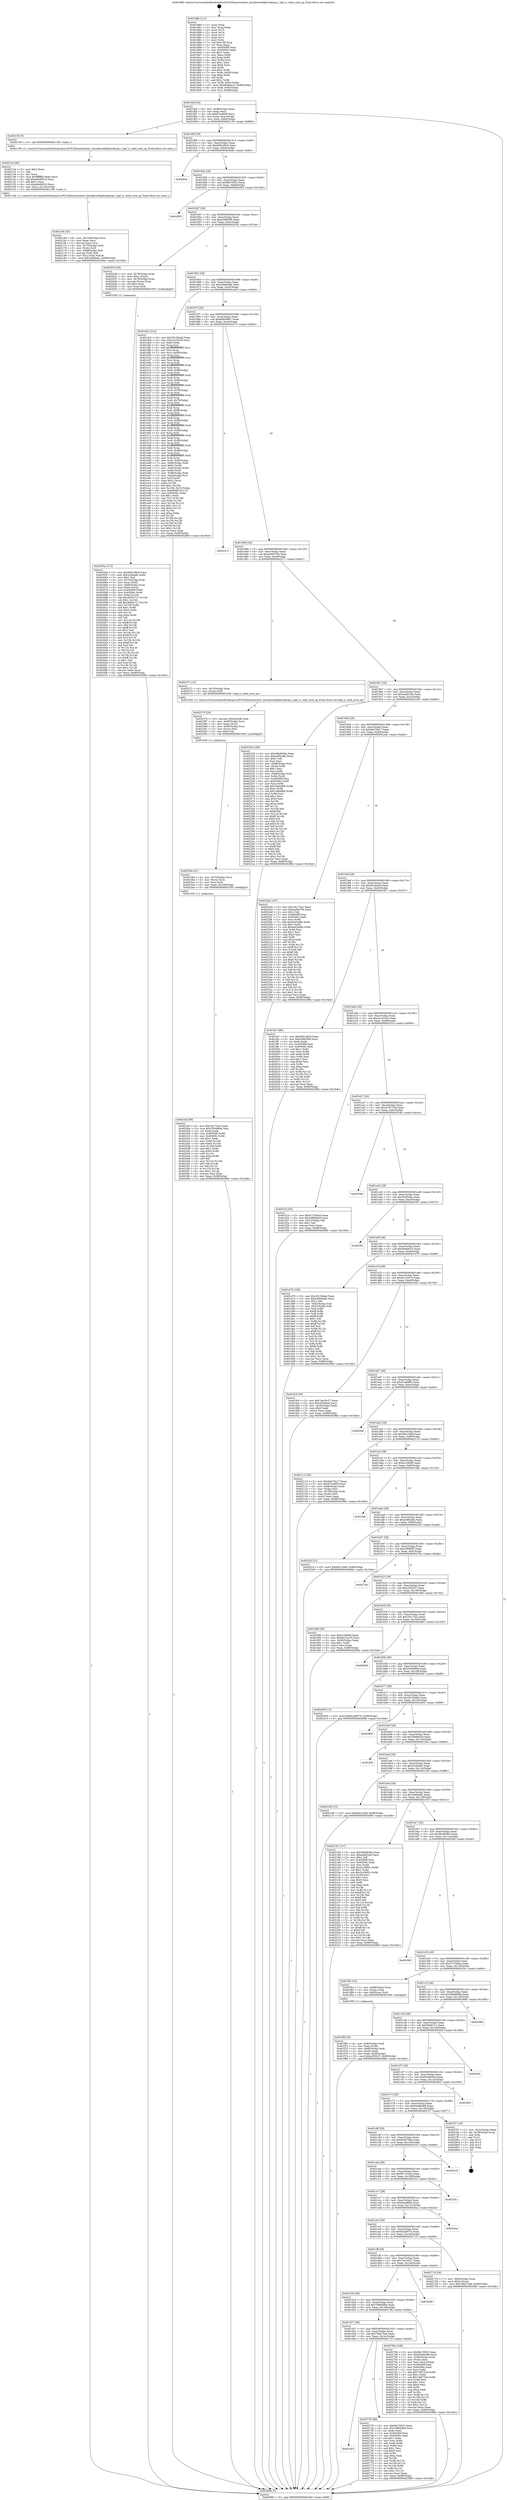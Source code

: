 digraph "0x401880" {
  label = "0x401880 (/mnt/c/Users/mathe/Desktop/tcc/POCII/binaries/extr_linuxkernelbpfsockmap.c_bpf_is_valid_sock_op_Final-ollvm.out::main(0))"
  labelloc = "t"
  node[shape=record]

  Entry [label="",width=0.3,height=0.3,shape=circle,fillcolor=black,style=filled]
  "0x4018ef" [label="{
     0x4018ef [32]\l
     | [instrs]\l
     &nbsp;&nbsp;0x4018ef \<+6\>: mov -0x98(%rbp),%eax\l
     &nbsp;&nbsp;0x4018f5 \<+2\>: mov %eax,%ecx\l
     &nbsp;&nbsp;0x4018f7 \<+6\>: sub $0x87ecfd08,%ecx\l
     &nbsp;&nbsp;0x4018fd \<+6\>: mov %eax,-0xac(%rbp)\l
     &nbsp;&nbsp;0x401903 \<+6\>: mov %ecx,-0xb0(%rbp)\l
     &nbsp;&nbsp;0x401909 \<+6\>: je 0000000000402139 \<main+0x8b9\>\l
  }"]
  "0x402139" [label="{
     0x402139 [5]\l
     | [instrs]\l
     &nbsp;&nbsp;0x402139 \<+5\>: call 0000000000401160 \<next_i\>\l
     | [calls]\l
     &nbsp;&nbsp;0x401160 \{1\} (/mnt/c/Users/mathe/Desktop/tcc/POCII/binaries/extr_linuxkernelbpfsockmap.c_bpf_is_valid_sock_op_Final-ollvm.out::next_i)\l
  }"]
  "0x40190f" [label="{
     0x40190f [28]\l
     | [instrs]\l
     &nbsp;&nbsp;0x40190f \<+5\>: jmp 0000000000401914 \<main+0x94\>\l
     &nbsp;&nbsp;0x401914 \<+6\>: mov -0xac(%rbp),%eax\l
     &nbsp;&nbsp;0x40191a \<+5\>: sub $0x8d01d8c0,%eax\l
     &nbsp;&nbsp;0x40191f \<+6\>: mov %eax,-0xb4(%rbp)\l
     &nbsp;&nbsp;0x401925 \<+6\>: je 000000000040284e \<main+0xfce\>\l
  }"]
  Exit [label="",width=0.3,height=0.3,shape=circle,fillcolor=black,style=filled,peripheries=2]
  "0x40284e" [label="{
     0x40284e\l
  }", style=dashed]
  "0x40192b" [label="{
     0x40192b [28]\l
     | [instrs]\l
     &nbsp;&nbsp;0x40192b \<+5\>: jmp 0000000000401930 \<main+0xb0\>\l
     &nbsp;&nbsp;0x401930 \<+6\>: mov -0xac(%rbp),%eax\l
     &nbsp;&nbsp;0x401936 \<+5\>: sub $0x9fe70923,%eax\l
     &nbsp;&nbsp;0x40193b \<+6\>: mov %eax,-0xb8(%rbp)\l
     &nbsp;&nbsp;0x401941 \<+6\>: je 0000000000402953 \<main+0x10d3\>\l
  }"]
  "0x401d53" [label="{
     0x401d53\l
  }", style=dashed]
  "0x402953" [label="{
     0x402953\l
  }", style=dashed]
  "0x401947" [label="{
     0x401947 [28]\l
     | [instrs]\l
     &nbsp;&nbsp;0x401947 \<+5\>: jmp 000000000040194c \<main+0xcc\>\l
     &nbsp;&nbsp;0x40194c \<+6\>: mov -0xac(%rbp),%eax\l
     &nbsp;&nbsp;0x401952 \<+5\>: sub $0xa3f90289,%eax\l
     &nbsp;&nbsp;0x401957 \<+6\>: mov %eax,-0xbc(%rbp)\l
     &nbsp;&nbsp;0x40195d \<+6\>: je 000000000040203d \<main+0x7bd\>\l
  }"]
  "0x402735" [label="{
     0x402735 [86]\l
     | [instrs]\l
     &nbsp;&nbsp;0x402735 \<+5\>: mov $0x9fe70923,%eax\l
     &nbsp;&nbsp;0x40273a \<+5\>: mov $0x7d884d6d,%ecx\l
     &nbsp;&nbsp;0x40273f \<+2\>: xor %edx,%edx\l
     &nbsp;&nbsp;0x402741 \<+7\>: mov 0x405068,%esi\l
     &nbsp;&nbsp;0x402748 \<+7\>: mov 0x40506c,%edi\l
     &nbsp;&nbsp;0x40274f \<+3\>: sub $0x1,%edx\l
     &nbsp;&nbsp;0x402752 \<+3\>: mov %esi,%r8d\l
     &nbsp;&nbsp;0x402755 \<+3\>: add %edx,%r8d\l
     &nbsp;&nbsp;0x402758 \<+4\>: imul %r8d,%esi\l
     &nbsp;&nbsp;0x40275c \<+3\>: and $0x1,%esi\l
     &nbsp;&nbsp;0x40275f \<+3\>: cmp $0x0,%esi\l
     &nbsp;&nbsp;0x402762 \<+4\>: sete %r9b\l
     &nbsp;&nbsp;0x402766 \<+3\>: cmp $0xa,%edi\l
     &nbsp;&nbsp;0x402769 \<+4\>: setl %r10b\l
     &nbsp;&nbsp;0x40276d \<+3\>: mov %r9b,%r11b\l
     &nbsp;&nbsp;0x402770 \<+3\>: and %r10b,%r11b\l
     &nbsp;&nbsp;0x402773 \<+3\>: xor %r10b,%r9b\l
     &nbsp;&nbsp;0x402776 \<+3\>: or %r9b,%r11b\l
     &nbsp;&nbsp;0x402779 \<+4\>: test $0x1,%r11b\l
     &nbsp;&nbsp;0x40277d \<+3\>: cmovne %ecx,%eax\l
     &nbsp;&nbsp;0x402780 \<+6\>: mov %eax,-0x98(%rbp)\l
     &nbsp;&nbsp;0x402786 \<+5\>: jmp 000000000040296b \<main+0x10eb\>\l
  }"]
  "0x40203d" [label="{
     0x40203d [29]\l
     | [instrs]\l
     &nbsp;&nbsp;0x40203d \<+4\>: mov -0x78(%rbp),%rax\l
     &nbsp;&nbsp;0x402041 \<+6\>: movl $0x1,(%rax)\l
     &nbsp;&nbsp;0x402047 \<+4\>: mov -0x78(%rbp),%rax\l
     &nbsp;&nbsp;0x40204b \<+3\>: movslq (%rax),%rax\l
     &nbsp;&nbsp;0x40204e \<+4\>: shl $0x3,%rax\l
     &nbsp;&nbsp;0x402052 \<+3\>: mov %rax,%rdi\l
     &nbsp;&nbsp;0x402055 \<+5\>: call 0000000000401050 \<malloc@plt\>\l
     | [calls]\l
     &nbsp;&nbsp;0x401050 \{1\} (unknown)\l
  }"]
  "0x401963" [label="{
     0x401963 [28]\l
     | [instrs]\l
     &nbsp;&nbsp;0x401963 \<+5\>: jmp 0000000000401968 \<main+0xe8\>\l
     &nbsp;&nbsp;0x401968 \<+6\>: mov -0xac(%rbp),%eax\l
     &nbsp;&nbsp;0x40196e \<+5\>: sub $0xa56b6adb,%eax\l
     &nbsp;&nbsp;0x401973 \<+6\>: mov %eax,-0xc0(%rbp)\l
     &nbsp;&nbsp;0x401979 \<+6\>: je 0000000000401de3 \<main+0x563\>\l
  }"]
  "0x401d37" [label="{
     0x401d37 [28]\l
     | [instrs]\l
     &nbsp;&nbsp;0x401d37 \<+5\>: jmp 0000000000401d3c \<main+0x4bc\>\l
     &nbsp;&nbsp;0x401d3c \<+6\>: mov -0xac(%rbp),%eax\l
     &nbsp;&nbsp;0x401d42 \<+5\>: sub $0x7dbe75ad,%eax\l
     &nbsp;&nbsp;0x401d47 \<+6\>: mov %eax,-0x14c(%rbp)\l
     &nbsp;&nbsp;0x401d4d \<+6\>: je 0000000000402735 \<main+0xeb5\>\l
  }"]
  "0x401de3" [label="{
     0x401de3 [314]\l
     | [instrs]\l
     &nbsp;&nbsp;0x401de3 \<+5\>: mov $0x2913bdad,%eax\l
     &nbsp;&nbsp;0x401de8 \<+5\>: mov $0xca1e52c6,%ecx\l
     &nbsp;&nbsp;0x401ded \<+2\>: xor %edx,%edx\l
     &nbsp;&nbsp;0x401def \<+3\>: mov %rsp,%rsi\l
     &nbsp;&nbsp;0x401df2 \<+4\>: add $0xfffffffffffffff0,%rsi\l
     &nbsp;&nbsp;0x401df6 \<+3\>: mov %rsi,%rsp\l
     &nbsp;&nbsp;0x401df9 \<+7\>: mov %rsi,-0x90(%rbp)\l
     &nbsp;&nbsp;0x401e00 \<+3\>: mov %rsp,%rsi\l
     &nbsp;&nbsp;0x401e03 \<+4\>: add $0xfffffffffffffff0,%rsi\l
     &nbsp;&nbsp;0x401e07 \<+3\>: mov %rsi,%rsp\l
     &nbsp;&nbsp;0x401e0a \<+3\>: mov %rsp,%rdi\l
     &nbsp;&nbsp;0x401e0d \<+4\>: add $0xfffffffffffffff0,%rdi\l
     &nbsp;&nbsp;0x401e11 \<+3\>: mov %rdi,%rsp\l
     &nbsp;&nbsp;0x401e14 \<+7\>: mov %rdi,-0x88(%rbp)\l
     &nbsp;&nbsp;0x401e1b \<+3\>: mov %rsp,%rdi\l
     &nbsp;&nbsp;0x401e1e \<+4\>: add $0xfffffffffffffff0,%rdi\l
     &nbsp;&nbsp;0x401e22 \<+3\>: mov %rdi,%rsp\l
     &nbsp;&nbsp;0x401e25 \<+4\>: mov %rdi,-0x80(%rbp)\l
     &nbsp;&nbsp;0x401e29 \<+3\>: mov %rsp,%rdi\l
     &nbsp;&nbsp;0x401e2c \<+4\>: add $0xfffffffffffffff0,%rdi\l
     &nbsp;&nbsp;0x401e30 \<+3\>: mov %rdi,%rsp\l
     &nbsp;&nbsp;0x401e33 \<+4\>: mov %rdi,-0x78(%rbp)\l
     &nbsp;&nbsp;0x401e37 \<+3\>: mov %rsp,%rdi\l
     &nbsp;&nbsp;0x401e3a \<+4\>: add $0xfffffffffffffff0,%rdi\l
     &nbsp;&nbsp;0x401e3e \<+3\>: mov %rdi,%rsp\l
     &nbsp;&nbsp;0x401e41 \<+4\>: mov %rdi,-0x70(%rbp)\l
     &nbsp;&nbsp;0x401e45 \<+3\>: mov %rsp,%rdi\l
     &nbsp;&nbsp;0x401e48 \<+4\>: add $0xfffffffffffffff0,%rdi\l
     &nbsp;&nbsp;0x401e4c \<+3\>: mov %rdi,%rsp\l
     &nbsp;&nbsp;0x401e4f \<+4\>: mov %rdi,-0x68(%rbp)\l
     &nbsp;&nbsp;0x401e53 \<+3\>: mov %rsp,%rdi\l
     &nbsp;&nbsp;0x401e56 \<+4\>: add $0xfffffffffffffff0,%rdi\l
     &nbsp;&nbsp;0x401e5a \<+3\>: mov %rdi,%rsp\l
     &nbsp;&nbsp;0x401e5d \<+4\>: mov %rdi,-0x60(%rbp)\l
     &nbsp;&nbsp;0x401e61 \<+3\>: mov %rsp,%rdi\l
     &nbsp;&nbsp;0x401e64 \<+4\>: add $0xfffffffffffffff0,%rdi\l
     &nbsp;&nbsp;0x401e68 \<+3\>: mov %rdi,%rsp\l
     &nbsp;&nbsp;0x401e6b \<+4\>: mov %rdi,-0x58(%rbp)\l
     &nbsp;&nbsp;0x401e6f \<+3\>: mov %rsp,%rdi\l
     &nbsp;&nbsp;0x401e72 \<+4\>: add $0xfffffffffffffff0,%rdi\l
     &nbsp;&nbsp;0x401e76 \<+3\>: mov %rdi,%rsp\l
     &nbsp;&nbsp;0x401e79 \<+4\>: mov %rdi,-0x50(%rbp)\l
     &nbsp;&nbsp;0x401e7d \<+3\>: mov %rsp,%rdi\l
     &nbsp;&nbsp;0x401e80 \<+4\>: add $0xfffffffffffffff0,%rdi\l
     &nbsp;&nbsp;0x401e84 \<+3\>: mov %rdi,%rsp\l
     &nbsp;&nbsp;0x401e87 \<+4\>: mov %rdi,-0x48(%rbp)\l
     &nbsp;&nbsp;0x401e8b \<+3\>: mov %rsp,%rdi\l
     &nbsp;&nbsp;0x401e8e \<+4\>: add $0xfffffffffffffff0,%rdi\l
     &nbsp;&nbsp;0x401e92 \<+3\>: mov %rdi,%rsp\l
     &nbsp;&nbsp;0x401e95 \<+4\>: mov %rdi,-0x40(%rbp)\l
     &nbsp;&nbsp;0x401e99 \<+7\>: mov -0x90(%rbp),%rdi\l
     &nbsp;&nbsp;0x401ea0 \<+6\>: movl $0x0,(%rdi)\l
     &nbsp;&nbsp;0x401ea6 \<+7\>: mov -0x9c(%rbp),%r8d\l
     &nbsp;&nbsp;0x401ead \<+3\>: mov %r8d,(%rsi)\l
     &nbsp;&nbsp;0x401eb0 \<+7\>: mov -0x88(%rbp),%rdi\l
     &nbsp;&nbsp;0x401eb7 \<+7\>: mov -0xa8(%rbp),%r9\l
     &nbsp;&nbsp;0x401ebe \<+3\>: mov %r9,(%rdi)\l
     &nbsp;&nbsp;0x401ec1 \<+3\>: cmpl $0x2,(%rsi)\l
     &nbsp;&nbsp;0x401ec4 \<+4\>: setne %r10b\l
     &nbsp;&nbsp;0x401ec8 \<+4\>: and $0x1,%r10b\l
     &nbsp;&nbsp;0x401ecc \<+4\>: mov %r10b,-0x31(%rbp)\l
     &nbsp;&nbsp;0x401ed0 \<+8\>: mov 0x405068,%r11d\l
     &nbsp;&nbsp;0x401ed8 \<+7\>: mov 0x40506c,%ebx\l
     &nbsp;&nbsp;0x401edf \<+3\>: sub $0x1,%edx\l
     &nbsp;&nbsp;0x401ee2 \<+3\>: mov %r11d,%r14d\l
     &nbsp;&nbsp;0x401ee5 \<+3\>: add %edx,%r14d\l
     &nbsp;&nbsp;0x401ee8 \<+4\>: imul %r14d,%r11d\l
     &nbsp;&nbsp;0x401eec \<+4\>: and $0x1,%r11d\l
     &nbsp;&nbsp;0x401ef0 \<+4\>: cmp $0x0,%r11d\l
     &nbsp;&nbsp;0x401ef4 \<+4\>: sete %r10b\l
     &nbsp;&nbsp;0x401ef8 \<+3\>: cmp $0xa,%ebx\l
     &nbsp;&nbsp;0x401efb \<+4\>: setl %r15b\l
     &nbsp;&nbsp;0x401eff \<+3\>: mov %r10b,%r12b\l
     &nbsp;&nbsp;0x401f02 \<+3\>: and %r15b,%r12b\l
     &nbsp;&nbsp;0x401f05 \<+3\>: xor %r15b,%r10b\l
     &nbsp;&nbsp;0x401f08 \<+3\>: or %r10b,%r12b\l
     &nbsp;&nbsp;0x401f0b \<+4\>: test $0x1,%r12b\l
     &nbsp;&nbsp;0x401f0f \<+3\>: cmovne %ecx,%eax\l
     &nbsp;&nbsp;0x401f12 \<+6\>: mov %eax,-0x98(%rbp)\l
     &nbsp;&nbsp;0x401f18 \<+5\>: jmp 000000000040296b \<main+0x10eb\>\l
  }"]
  "0x40197f" [label="{
     0x40197f [28]\l
     | [instrs]\l
     &nbsp;&nbsp;0x40197f \<+5\>: jmp 0000000000401984 \<main+0x104\>\l
     &nbsp;&nbsp;0x401984 \<+6\>: mov -0xac(%rbp),%eax\l
     &nbsp;&nbsp;0x40198a \<+5\>: sub $0xa9b09b67,%eax\l
     &nbsp;&nbsp;0x40198f \<+6\>: mov %eax,-0xc4(%rbp)\l
     &nbsp;&nbsp;0x401995 \<+6\>: je 0000000000402473 \<main+0xbf3\>\l
  }"]
  "0x40278b" [label="{
     0x40278b [108]\l
     | [instrs]\l
     &nbsp;&nbsp;0x40278b \<+5\>: mov $0x9fe70923,%eax\l
     &nbsp;&nbsp;0x402790 \<+5\>: mov $0x6446b498,%ecx\l
     &nbsp;&nbsp;0x402795 \<+7\>: mov -0x90(%rbp),%rdx\l
     &nbsp;&nbsp;0x40279c \<+2\>: mov (%rdx),%esi\l
     &nbsp;&nbsp;0x40279e \<+3\>: mov %esi,-0x2c(%rbp)\l
     &nbsp;&nbsp;0x4027a1 \<+7\>: mov 0x405068,%esi\l
     &nbsp;&nbsp;0x4027a8 \<+7\>: mov 0x40506c,%edi\l
     &nbsp;&nbsp;0x4027af \<+3\>: mov %esi,%r8d\l
     &nbsp;&nbsp;0x4027b2 \<+7\>: add $0x74f4753a,%r8d\l
     &nbsp;&nbsp;0x4027b9 \<+4\>: sub $0x1,%r8d\l
     &nbsp;&nbsp;0x4027bd \<+7\>: sub $0x74f4753a,%r8d\l
     &nbsp;&nbsp;0x4027c4 \<+4\>: imul %r8d,%esi\l
     &nbsp;&nbsp;0x4027c8 \<+3\>: and $0x1,%esi\l
     &nbsp;&nbsp;0x4027cb \<+3\>: cmp $0x0,%esi\l
     &nbsp;&nbsp;0x4027ce \<+4\>: sete %r9b\l
     &nbsp;&nbsp;0x4027d2 \<+3\>: cmp $0xa,%edi\l
     &nbsp;&nbsp;0x4027d5 \<+4\>: setl %r10b\l
     &nbsp;&nbsp;0x4027d9 \<+3\>: mov %r9b,%r11b\l
     &nbsp;&nbsp;0x4027dc \<+3\>: and %r10b,%r11b\l
     &nbsp;&nbsp;0x4027df \<+3\>: xor %r10b,%r9b\l
     &nbsp;&nbsp;0x4027e2 \<+3\>: or %r9b,%r11b\l
     &nbsp;&nbsp;0x4027e5 \<+4\>: test $0x1,%r11b\l
     &nbsp;&nbsp;0x4027e9 \<+3\>: cmovne %ecx,%eax\l
     &nbsp;&nbsp;0x4027ec \<+6\>: mov %eax,-0x98(%rbp)\l
     &nbsp;&nbsp;0x4027f2 \<+5\>: jmp 000000000040296b \<main+0x10eb\>\l
  }"]
  "0x402473" [label="{
     0x402473\l
  }", style=dashed]
  "0x40199b" [label="{
     0x40199b [28]\l
     | [instrs]\l
     &nbsp;&nbsp;0x40199b \<+5\>: jmp 00000000004019a0 \<main+0x120\>\l
     &nbsp;&nbsp;0x4019a0 \<+6\>: mov -0xac(%rbp),%eax\l
     &nbsp;&nbsp;0x4019a6 \<+5\>: sub $0xaed9379e,%eax\l
     &nbsp;&nbsp;0x4019ab \<+6\>: mov %eax,-0xc8(%rbp)\l
     &nbsp;&nbsp;0x4019b1 \<+6\>: je 0000000000402371 \<main+0xaf1\>\l
  }"]
  "0x401d1b" [label="{
     0x401d1b [28]\l
     | [instrs]\l
     &nbsp;&nbsp;0x401d1b \<+5\>: jmp 0000000000401d20 \<main+0x4a0\>\l
     &nbsp;&nbsp;0x401d20 \<+6\>: mov -0xac(%rbp),%eax\l
     &nbsp;&nbsp;0x401d26 \<+5\>: sub $0x7d884d6d,%eax\l
     &nbsp;&nbsp;0x401d2b \<+6\>: mov %eax,-0x148(%rbp)\l
     &nbsp;&nbsp;0x401d31 \<+6\>: je 000000000040278b \<main+0xf0b\>\l
  }"]
  "0x402371" [label="{
     0x402371 [12]\l
     | [instrs]\l
     &nbsp;&nbsp;0x402371 \<+4\>: mov -0x70(%rbp),%rax\l
     &nbsp;&nbsp;0x402375 \<+3\>: mov (%rax),%rdi\l
     &nbsp;&nbsp;0x402378 \<+5\>: call 0000000000401620 \<bpf_is_valid_sock_op\>\l
     | [calls]\l
     &nbsp;&nbsp;0x401620 \{1\} (/mnt/c/Users/mathe/Desktop/tcc/POCII/binaries/extr_linuxkernelbpfsockmap.c_bpf_is_valid_sock_op_Final-ollvm.out::bpf_is_valid_sock_op)\l
  }"]
  "0x4019b7" [label="{
     0x4019b7 [28]\l
     | [instrs]\l
     &nbsp;&nbsp;0x4019b7 \<+5\>: jmp 00000000004019bc \<main+0x13c\>\l
     &nbsp;&nbsp;0x4019bc \<+6\>: mov -0xac(%rbp),%eax\l
     &nbsp;&nbsp;0x4019c2 \<+5\>: sub $0xaedf22dd,%eax\l
     &nbsp;&nbsp;0x4019c7 \<+6\>: mov %eax,-0xcc(%rbp)\l
     &nbsp;&nbsp;0x4019cd \<+6\>: je 0000000000402226 \<main+0x9a6\>\l
  }"]
  "0x402640" [label="{
     0x402640\l
  }", style=dashed]
  "0x402226" [label="{
     0x402226 [169]\l
     | [instrs]\l
     &nbsp;&nbsp;0x402226 \<+5\>: mov $0x58b9838a,%eax\l
     &nbsp;&nbsp;0x40222b \<+5\>: mov $0xec99ca8e,%ecx\l
     &nbsp;&nbsp;0x402230 \<+2\>: mov $0x1,%dl\l
     &nbsp;&nbsp;0x402232 \<+2\>: xor %esi,%esi\l
     &nbsp;&nbsp;0x402234 \<+4\>: mov -0x68(%rbp),%rdi\l
     &nbsp;&nbsp;0x402238 \<+3\>: mov (%rdi),%r8d\l
     &nbsp;&nbsp;0x40223b \<+3\>: sub $0x1,%esi\l
     &nbsp;&nbsp;0x40223e \<+3\>: sub %esi,%r8d\l
     &nbsp;&nbsp;0x402241 \<+4\>: mov -0x68(%rbp),%rdi\l
     &nbsp;&nbsp;0x402245 \<+3\>: mov %r8d,(%rdi)\l
     &nbsp;&nbsp;0x402248 \<+7\>: mov 0x405068,%esi\l
     &nbsp;&nbsp;0x40224f \<+8\>: mov 0x40506c,%r8d\l
     &nbsp;&nbsp;0x402257 \<+3\>: mov %esi,%r9d\l
     &nbsp;&nbsp;0x40225a \<+7\>: add $0x106edf06,%r9d\l
     &nbsp;&nbsp;0x402261 \<+4\>: sub $0x1,%r9d\l
     &nbsp;&nbsp;0x402265 \<+7\>: sub $0x106edf06,%r9d\l
     &nbsp;&nbsp;0x40226c \<+4\>: imul %r9d,%esi\l
     &nbsp;&nbsp;0x402270 \<+3\>: and $0x1,%esi\l
     &nbsp;&nbsp;0x402273 \<+3\>: cmp $0x0,%esi\l
     &nbsp;&nbsp;0x402276 \<+4\>: sete %r10b\l
     &nbsp;&nbsp;0x40227a \<+4\>: cmp $0xa,%r8d\l
     &nbsp;&nbsp;0x40227e \<+4\>: setl %r11b\l
     &nbsp;&nbsp;0x402282 \<+3\>: mov %r10b,%bl\l
     &nbsp;&nbsp;0x402285 \<+3\>: xor $0xff,%bl\l
     &nbsp;&nbsp;0x402288 \<+3\>: mov %r11b,%r14b\l
     &nbsp;&nbsp;0x40228b \<+4\>: xor $0xff,%r14b\l
     &nbsp;&nbsp;0x40228f \<+3\>: xor $0x0,%dl\l
     &nbsp;&nbsp;0x402292 \<+3\>: mov %bl,%r15b\l
     &nbsp;&nbsp;0x402295 \<+4\>: and $0x0,%r15b\l
     &nbsp;&nbsp;0x402299 \<+3\>: and %dl,%r10b\l
     &nbsp;&nbsp;0x40229c \<+3\>: mov %r14b,%r12b\l
     &nbsp;&nbsp;0x40229f \<+4\>: and $0x0,%r12b\l
     &nbsp;&nbsp;0x4022a3 \<+3\>: and %dl,%r11b\l
     &nbsp;&nbsp;0x4022a6 \<+3\>: or %r10b,%r15b\l
     &nbsp;&nbsp;0x4022a9 \<+3\>: or %r11b,%r12b\l
     &nbsp;&nbsp;0x4022ac \<+3\>: xor %r12b,%r15b\l
     &nbsp;&nbsp;0x4022af \<+3\>: or %r14b,%bl\l
     &nbsp;&nbsp;0x4022b2 \<+3\>: xor $0xff,%bl\l
     &nbsp;&nbsp;0x4022b5 \<+3\>: or $0x0,%dl\l
     &nbsp;&nbsp;0x4022b8 \<+2\>: and %dl,%bl\l
     &nbsp;&nbsp;0x4022ba \<+3\>: or %bl,%r15b\l
     &nbsp;&nbsp;0x4022bd \<+4\>: test $0x1,%r15b\l
     &nbsp;&nbsp;0x4022c1 \<+3\>: cmovne %ecx,%eax\l
     &nbsp;&nbsp;0x4022c4 \<+6\>: mov %eax,-0x98(%rbp)\l
     &nbsp;&nbsp;0x4022ca \<+5\>: jmp 000000000040296b \<main+0x10eb\>\l
  }"]
  "0x4019d3" [label="{
     0x4019d3 [28]\l
     | [instrs]\l
     &nbsp;&nbsp;0x4019d3 \<+5\>: jmp 00000000004019d8 \<main+0x158\>\l
     &nbsp;&nbsp;0x4019d8 \<+6\>: mov -0xac(%rbp),%eax\l
     &nbsp;&nbsp;0x4019de \<+5\>: sub $0xbda79a17,%eax\l
     &nbsp;&nbsp;0x4019e3 \<+6\>: mov %eax,-0xd0(%rbp)\l
     &nbsp;&nbsp;0x4019e9 \<+6\>: je 00000000004022de \<main+0xa5e\>\l
  }"]
  "0x401cff" [label="{
     0x401cff [28]\l
     | [instrs]\l
     &nbsp;&nbsp;0x401cff \<+5\>: jmp 0000000000401d04 \<main+0x484\>\l
     &nbsp;&nbsp;0x401d04 \<+6\>: mov -0xac(%rbp),%eax\l
     &nbsp;&nbsp;0x401d0a \<+5\>: sub $0x7ae19c27,%eax\l
     &nbsp;&nbsp;0x401d0f \<+6\>: mov %eax,-0x144(%rbp)\l
     &nbsp;&nbsp;0x401d15 \<+6\>: je 0000000000402640 \<main+0xdc0\>\l
  }"]
  "0x4022de" [label="{
     0x4022de [147]\l
     | [instrs]\l
     &nbsp;&nbsp;0x4022de \<+5\>: mov $0x1fa173a2,%eax\l
     &nbsp;&nbsp;0x4022e3 \<+5\>: mov $0xaed9379e,%ecx\l
     &nbsp;&nbsp;0x4022e8 \<+2\>: mov $0x1,%dl\l
     &nbsp;&nbsp;0x4022ea \<+7\>: mov 0x405068,%esi\l
     &nbsp;&nbsp;0x4022f1 \<+7\>: mov 0x40506c,%edi\l
     &nbsp;&nbsp;0x4022f8 \<+3\>: mov %esi,%r8d\l
     &nbsp;&nbsp;0x4022fb \<+7\>: add $0x4d43e8fb,%r8d\l
     &nbsp;&nbsp;0x402302 \<+4\>: sub $0x1,%r8d\l
     &nbsp;&nbsp;0x402306 \<+7\>: sub $0x4d43e8fb,%r8d\l
     &nbsp;&nbsp;0x40230d \<+4\>: imul %r8d,%esi\l
     &nbsp;&nbsp;0x402311 \<+3\>: and $0x1,%esi\l
     &nbsp;&nbsp;0x402314 \<+3\>: cmp $0x0,%esi\l
     &nbsp;&nbsp;0x402317 \<+4\>: sete %r9b\l
     &nbsp;&nbsp;0x40231b \<+3\>: cmp $0xa,%edi\l
     &nbsp;&nbsp;0x40231e \<+4\>: setl %r10b\l
     &nbsp;&nbsp;0x402322 \<+3\>: mov %r9b,%r11b\l
     &nbsp;&nbsp;0x402325 \<+4\>: xor $0xff,%r11b\l
     &nbsp;&nbsp;0x402329 \<+3\>: mov %r10b,%bl\l
     &nbsp;&nbsp;0x40232c \<+3\>: xor $0xff,%bl\l
     &nbsp;&nbsp;0x40232f \<+3\>: xor $0x0,%dl\l
     &nbsp;&nbsp;0x402332 \<+3\>: mov %r11b,%r14b\l
     &nbsp;&nbsp;0x402335 \<+4\>: and $0x0,%r14b\l
     &nbsp;&nbsp;0x402339 \<+3\>: and %dl,%r9b\l
     &nbsp;&nbsp;0x40233c \<+3\>: mov %bl,%r15b\l
     &nbsp;&nbsp;0x40233f \<+4\>: and $0x0,%r15b\l
     &nbsp;&nbsp;0x402343 \<+3\>: and %dl,%r10b\l
     &nbsp;&nbsp;0x402346 \<+3\>: or %r9b,%r14b\l
     &nbsp;&nbsp;0x402349 \<+3\>: or %r10b,%r15b\l
     &nbsp;&nbsp;0x40234c \<+3\>: xor %r15b,%r14b\l
     &nbsp;&nbsp;0x40234f \<+3\>: or %bl,%r11b\l
     &nbsp;&nbsp;0x402352 \<+4\>: xor $0xff,%r11b\l
     &nbsp;&nbsp;0x402356 \<+3\>: or $0x0,%dl\l
     &nbsp;&nbsp;0x402359 \<+3\>: and %dl,%r11b\l
     &nbsp;&nbsp;0x40235c \<+3\>: or %r11b,%r14b\l
     &nbsp;&nbsp;0x40235f \<+4\>: test $0x1,%r14b\l
     &nbsp;&nbsp;0x402363 \<+3\>: cmovne %ecx,%eax\l
     &nbsp;&nbsp;0x402366 \<+6\>: mov %eax,-0x98(%rbp)\l
     &nbsp;&nbsp;0x40236c \<+5\>: jmp 000000000040296b \<main+0x10eb\>\l
  }"]
  "0x4019ef" [label="{
     0x4019ef [28]\l
     | [instrs]\l
     &nbsp;&nbsp;0x4019ef \<+5\>: jmp 00000000004019f4 \<main+0x174\>\l
     &nbsp;&nbsp;0x4019f4 \<+6\>: mov -0xac(%rbp),%eax\l
     &nbsp;&nbsp;0x4019fa \<+5\>: sub $0xc81fdced,%eax\l
     &nbsp;&nbsp;0x4019ff \<+6\>: mov %eax,-0xd4(%rbp)\l
     &nbsp;&nbsp;0x401a05 \<+6\>: je 0000000000401fe7 \<main+0x767\>\l
  }"]
  "0x402719" [label="{
     0x402719 [28]\l
     | [instrs]\l
     &nbsp;&nbsp;0x402719 \<+7\>: mov -0x90(%rbp),%rax\l
     &nbsp;&nbsp;0x402720 \<+6\>: movl $0x0,(%rax)\l
     &nbsp;&nbsp;0x402726 \<+10\>: movl $0x7dbe75ad,-0x98(%rbp)\l
     &nbsp;&nbsp;0x402730 \<+5\>: jmp 000000000040296b \<main+0x10eb\>\l
  }"]
  "0x401fe7" [label="{
     0x401fe7 [86]\l
     | [instrs]\l
     &nbsp;&nbsp;0x401fe7 \<+5\>: mov $0x8d01d8c0,%eax\l
     &nbsp;&nbsp;0x401fec \<+5\>: mov $0xa3f90289,%ecx\l
     &nbsp;&nbsp;0x401ff1 \<+2\>: xor %edx,%edx\l
     &nbsp;&nbsp;0x401ff3 \<+7\>: mov 0x405068,%esi\l
     &nbsp;&nbsp;0x401ffa \<+7\>: mov 0x40506c,%edi\l
     &nbsp;&nbsp;0x402001 \<+3\>: sub $0x1,%edx\l
     &nbsp;&nbsp;0x402004 \<+3\>: mov %esi,%r8d\l
     &nbsp;&nbsp;0x402007 \<+3\>: add %edx,%r8d\l
     &nbsp;&nbsp;0x40200a \<+4\>: imul %r8d,%esi\l
     &nbsp;&nbsp;0x40200e \<+3\>: and $0x1,%esi\l
     &nbsp;&nbsp;0x402011 \<+3\>: cmp $0x0,%esi\l
     &nbsp;&nbsp;0x402014 \<+4\>: sete %r9b\l
     &nbsp;&nbsp;0x402018 \<+3\>: cmp $0xa,%edi\l
     &nbsp;&nbsp;0x40201b \<+4\>: setl %r10b\l
     &nbsp;&nbsp;0x40201f \<+3\>: mov %r9b,%r11b\l
     &nbsp;&nbsp;0x402022 \<+3\>: and %r10b,%r11b\l
     &nbsp;&nbsp;0x402025 \<+3\>: xor %r10b,%r9b\l
     &nbsp;&nbsp;0x402028 \<+3\>: or %r9b,%r11b\l
     &nbsp;&nbsp;0x40202b \<+4\>: test $0x1,%r11b\l
     &nbsp;&nbsp;0x40202f \<+3\>: cmovne %ecx,%eax\l
     &nbsp;&nbsp;0x402032 \<+6\>: mov %eax,-0x98(%rbp)\l
     &nbsp;&nbsp;0x402038 \<+5\>: jmp 000000000040296b \<main+0x10eb\>\l
  }"]
  "0x401a0b" [label="{
     0x401a0b [28]\l
     | [instrs]\l
     &nbsp;&nbsp;0x401a0b \<+5\>: jmp 0000000000401a10 \<main+0x190\>\l
     &nbsp;&nbsp;0x401a10 \<+6\>: mov -0xac(%rbp),%eax\l
     &nbsp;&nbsp;0x401a16 \<+5\>: sub $0xca1e52c6,%eax\l
     &nbsp;&nbsp;0x401a1b \<+6\>: mov %eax,-0xd8(%rbp)\l
     &nbsp;&nbsp;0x401a21 \<+6\>: je 0000000000401f1d \<main+0x69d\>\l
  }"]
  "0x401ce3" [label="{
     0x401ce3 [28]\l
     | [instrs]\l
     &nbsp;&nbsp;0x401ce3 \<+5\>: jmp 0000000000401ce8 \<main+0x468\>\l
     &nbsp;&nbsp;0x401ce8 \<+6\>: mov -0xac(%rbp),%eax\l
     &nbsp;&nbsp;0x401cee \<+5\>: sub $0x6ccb8570,%eax\l
     &nbsp;&nbsp;0x401cf3 \<+6\>: mov %eax,-0x140(%rbp)\l
     &nbsp;&nbsp;0x401cf9 \<+6\>: je 0000000000402719 \<main+0xe99\>\l
  }"]
  "0x401f1d" [label="{
     0x401f1d [30]\l
     | [instrs]\l
     &nbsp;&nbsp;0x401f1d \<+5\>: mov $0x4727bba4,%eax\l
     &nbsp;&nbsp;0x401f22 \<+5\>: mov $0x2998bdc9,%ecx\l
     &nbsp;&nbsp;0x401f27 \<+3\>: mov -0x31(%rbp),%dl\l
     &nbsp;&nbsp;0x401f2a \<+3\>: test $0x1,%dl\l
     &nbsp;&nbsp;0x401f2d \<+3\>: cmovne %ecx,%eax\l
     &nbsp;&nbsp;0x401f30 \<+6\>: mov %eax,-0x98(%rbp)\l
     &nbsp;&nbsp;0x401f36 \<+5\>: jmp 000000000040296b \<main+0x10eb\>\l
  }"]
  "0x401a27" [label="{
     0x401a27 [28]\l
     | [instrs]\l
     &nbsp;&nbsp;0x401a27 \<+5\>: jmp 0000000000401a2c \<main+0x1ac\>\l
     &nbsp;&nbsp;0x401a2c \<+6\>: mov -0xac(%rbp),%eax\l
     &nbsp;&nbsp;0x401a32 \<+5\>: sub $0xcd7b7154,%eax\l
     &nbsp;&nbsp;0x401a37 \<+6\>: mov %eax,-0xdc(%rbp)\l
     &nbsp;&nbsp;0x401a3d \<+6\>: je 000000000040254b \<main+0xccb\>\l
  }"]
  "0x4026aa" [label="{
     0x4026aa\l
  }", style=dashed]
  "0x40254b" [label="{
     0x40254b\l
  }", style=dashed]
  "0x401a43" [label="{
     0x401a43 [28]\l
     | [instrs]\l
     &nbsp;&nbsp;0x401a43 \<+5\>: jmp 0000000000401a48 \<main+0x1c8\>\l
     &nbsp;&nbsp;0x401a48 \<+6\>: mov -0xac(%rbp),%eax\l
     &nbsp;&nbsp;0x401a4e \<+5\>: sub $0xcf2d5eda,%eax\l
     &nbsp;&nbsp;0x401a53 \<+6\>: mov %eax,-0xe0(%rbp)\l
     &nbsp;&nbsp;0x401a59 \<+6\>: je 00000000004025f3 \<main+0xd73\>\l
  }"]
  "0x401cc7" [label="{
     0x401cc7 [28]\l
     | [instrs]\l
     &nbsp;&nbsp;0x401cc7 \<+5\>: jmp 0000000000401ccc \<main+0x44c\>\l
     &nbsp;&nbsp;0x401ccc \<+6\>: mov -0xac(%rbp),%eax\l
     &nbsp;&nbsp;0x401cd2 \<+5\>: sub $0x6aad66fa,%eax\l
     &nbsp;&nbsp;0x401cd7 \<+6\>: mov %eax,-0x13c(%rbp)\l
     &nbsp;&nbsp;0x401cdd \<+6\>: je 00000000004026aa \<main+0xe2a\>\l
  }"]
  "0x4025f3" [label="{
     0x4025f3\l
  }", style=dashed]
  "0x401a5f" [label="{
     0x401a5f [28]\l
     | [instrs]\l
     &nbsp;&nbsp;0x401a5f \<+5\>: jmp 0000000000401a64 \<main+0x1e4\>\l
     &nbsp;&nbsp;0x401a64 \<+6\>: mov -0xac(%rbp),%eax\l
     &nbsp;&nbsp;0x401a6a \<+5\>: sub $0xd0debcc5,%eax\l
     &nbsp;&nbsp;0x401a6f \<+6\>: mov %eax,-0xe4(%rbp)\l
     &nbsp;&nbsp;0x401a75 \<+6\>: je 0000000000401d79 \<main+0x4f9\>\l
  }"]
  "0x40253c" [label="{
     0x40253c\l
  }", style=dashed]
  "0x401d79" [label="{
     0x401d79 [106]\l
     | [instrs]\l
     &nbsp;&nbsp;0x401d79 \<+5\>: mov $0x2913bdad,%eax\l
     &nbsp;&nbsp;0x401d7e \<+5\>: mov $0xa56b6adb,%ecx\l
     &nbsp;&nbsp;0x401d83 \<+2\>: mov $0x1,%dl\l
     &nbsp;&nbsp;0x401d85 \<+7\>: mov -0x92(%rbp),%sil\l
     &nbsp;&nbsp;0x401d8c \<+7\>: mov -0x91(%rbp),%dil\l
     &nbsp;&nbsp;0x401d93 \<+3\>: mov %sil,%r8b\l
     &nbsp;&nbsp;0x401d96 \<+4\>: xor $0xff,%r8b\l
     &nbsp;&nbsp;0x401d9a \<+3\>: mov %dil,%r9b\l
     &nbsp;&nbsp;0x401d9d \<+4\>: xor $0xff,%r9b\l
     &nbsp;&nbsp;0x401da1 \<+3\>: xor $0x1,%dl\l
     &nbsp;&nbsp;0x401da4 \<+3\>: mov %r8b,%r10b\l
     &nbsp;&nbsp;0x401da7 \<+4\>: and $0xff,%r10b\l
     &nbsp;&nbsp;0x401dab \<+3\>: and %dl,%sil\l
     &nbsp;&nbsp;0x401dae \<+3\>: mov %r9b,%r11b\l
     &nbsp;&nbsp;0x401db1 \<+4\>: and $0xff,%r11b\l
     &nbsp;&nbsp;0x401db5 \<+3\>: and %dl,%dil\l
     &nbsp;&nbsp;0x401db8 \<+3\>: or %sil,%r10b\l
     &nbsp;&nbsp;0x401dbb \<+3\>: or %dil,%r11b\l
     &nbsp;&nbsp;0x401dbe \<+3\>: xor %r11b,%r10b\l
     &nbsp;&nbsp;0x401dc1 \<+3\>: or %r9b,%r8b\l
     &nbsp;&nbsp;0x401dc4 \<+4\>: xor $0xff,%r8b\l
     &nbsp;&nbsp;0x401dc8 \<+3\>: or $0x1,%dl\l
     &nbsp;&nbsp;0x401dcb \<+3\>: and %dl,%r8b\l
     &nbsp;&nbsp;0x401dce \<+3\>: or %r8b,%r10b\l
     &nbsp;&nbsp;0x401dd1 \<+4\>: test $0x1,%r10b\l
     &nbsp;&nbsp;0x401dd5 \<+3\>: cmovne %ecx,%eax\l
     &nbsp;&nbsp;0x401dd8 \<+6\>: mov %eax,-0x98(%rbp)\l
     &nbsp;&nbsp;0x401dde \<+5\>: jmp 000000000040296b \<main+0x10eb\>\l
  }"]
  "0x401a7b" [label="{
     0x401a7b [28]\l
     | [instrs]\l
     &nbsp;&nbsp;0x401a7b \<+5\>: jmp 0000000000401a80 \<main+0x200\>\l
     &nbsp;&nbsp;0x401a80 \<+6\>: mov -0xac(%rbp),%eax\l
     &nbsp;&nbsp;0x401a86 \<+5\>: sub $0xd413ce76,%eax\l
     &nbsp;&nbsp;0x401a8b \<+6\>: mov %eax,-0xe8(%rbp)\l
     &nbsp;&nbsp;0x401a91 \<+6\>: je 0000000000401fc9 \<main+0x749\>\l
  }"]
  "0x40296b" [label="{
     0x40296b [5]\l
     | [instrs]\l
     &nbsp;&nbsp;0x40296b \<+5\>: jmp 00000000004018ef \<main+0x6f\>\l
  }"]
  "0x401880" [label="{
     0x401880 [111]\l
     | [instrs]\l
     &nbsp;&nbsp;0x401880 \<+1\>: push %rbp\l
     &nbsp;&nbsp;0x401881 \<+3\>: mov %rsp,%rbp\l
     &nbsp;&nbsp;0x401884 \<+2\>: push %r15\l
     &nbsp;&nbsp;0x401886 \<+2\>: push %r14\l
     &nbsp;&nbsp;0x401888 \<+2\>: push %r13\l
     &nbsp;&nbsp;0x40188a \<+2\>: push %r12\l
     &nbsp;&nbsp;0x40188c \<+1\>: push %rbx\l
     &nbsp;&nbsp;0x40188d \<+7\>: sub $0x148,%rsp\l
     &nbsp;&nbsp;0x401894 \<+2\>: xor %eax,%eax\l
     &nbsp;&nbsp;0x401896 \<+7\>: mov 0x405068,%ecx\l
     &nbsp;&nbsp;0x40189d \<+7\>: mov 0x40506c,%edx\l
     &nbsp;&nbsp;0x4018a4 \<+3\>: sub $0x1,%eax\l
     &nbsp;&nbsp;0x4018a7 \<+3\>: mov %ecx,%r8d\l
     &nbsp;&nbsp;0x4018aa \<+3\>: add %eax,%r8d\l
     &nbsp;&nbsp;0x4018ad \<+4\>: imul %r8d,%ecx\l
     &nbsp;&nbsp;0x4018b1 \<+3\>: and $0x1,%ecx\l
     &nbsp;&nbsp;0x4018b4 \<+3\>: cmp $0x0,%ecx\l
     &nbsp;&nbsp;0x4018b7 \<+4\>: sete %r9b\l
     &nbsp;&nbsp;0x4018bb \<+4\>: and $0x1,%r9b\l
     &nbsp;&nbsp;0x4018bf \<+7\>: mov %r9b,-0x92(%rbp)\l
     &nbsp;&nbsp;0x4018c6 \<+3\>: cmp $0xa,%edx\l
     &nbsp;&nbsp;0x4018c9 \<+4\>: setl %r9b\l
     &nbsp;&nbsp;0x4018cd \<+4\>: and $0x1,%r9b\l
     &nbsp;&nbsp;0x4018d1 \<+7\>: mov %r9b,-0x91(%rbp)\l
     &nbsp;&nbsp;0x4018d8 \<+10\>: movl $0xd0debcc5,-0x98(%rbp)\l
     &nbsp;&nbsp;0x4018e2 \<+6\>: mov %edi,-0x9c(%rbp)\l
     &nbsp;&nbsp;0x4018e8 \<+7\>: mov %rsi,-0xa8(%rbp)\l
  }"]
  "0x401cab" [label="{
     0x401cab [28]\l
     | [instrs]\l
     &nbsp;&nbsp;0x401cab \<+5\>: jmp 0000000000401cb0 \<main+0x430\>\l
     &nbsp;&nbsp;0x401cb0 \<+6\>: mov -0xac(%rbp),%eax\l
     &nbsp;&nbsp;0x401cb6 \<+5\>: sub $0x667163a3,%eax\l
     &nbsp;&nbsp;0x401cbb \<+6\>: mov %eax,-0x138(%rbp)\l
     &nbsp;&nbsp;0x401cc1 \<+6\>: je 000000000040253c \<main+0xcbc\>\l
  }"]
  "0x402418" [label="{
     0x402418\l
  }", style=dashed]
  "0x401fc9" [label="{
     0x401fc9 [30]\l
     | [instrs]\l
     &nbsp;&nbsp;0x401fc9 \<+5\>: mov $0x7ae19c27,%eax\l
     &nbsp;&nbsp;0x401fce \<+5\>: mov $0xc81fdced,%ecx\l
     &nbsp;&nbsp;0x401fd3 \<+3\>: mov -0x30(%rbp),%edx\l
     &nbsp;&nbsp;0x401fd6 \<+3\>: cmp $0x0,%edx\l
     &nbsp;&nbsp;0x401fd9 \<+3\>: cmove %ecx,%eax\l
     &nbsp;&nbsp;0x401fdc \<+6\>: mov %eax,-0x98(%rbp)\l
     &nbsp;&nbsp;0x401fe2 \<+5\>: jmp 000000000040296b \<main+0x10eb\>\l
  }"]
  "0x401a97" [label="{
     0x401a97 [28]\l
     | [instrs]\l
     &nbsp;&nbsp;0x401a97 \<+5\>: jmp 0000000000401a9c \<main+0x21c\>\l
     &nbsp;&nbsp;0x401a9c \<+6\>: mov -0xac(%rbp),%eax\l
     &nbsp;&nbsp;0x401aa2 \<+5\>: sub $0xd7a68ff2,%eax\l
     &nbsp;&nbsp;0x401aa7 \<+6\>: mov %eax,-0xec(%rbp)\l
     &nbsp;&nbsp;0x401aad \<+6\>: je 000000000040264f \<main+0xdcf\>\l
  }"]
  "0x401c8f" [label="{
     0x401c8f [28]\l
     | [instrs]\l
     &nbsp;&nbsp;0x401c8f \<+5\>: jmp 0000000000401c94 \<main+0x414\>\l
     &nbsp;&nbsp;0x401c94 \<+6\>: mov -0xac(%rbp),%eax\l
     &nbsp;&nbsp;0x401c9a \<+5\>: sub $0x654079a6,%eax\l
     &nbsp;&nbsp;0x401c9f \<+6\>: mov %eax,-0x134(%rbp)\l
     &nbsp;&nbsp;0x401ca5 \<+6\>: je 0000000000402418 \<main+0xb98\>\l
  }"]
  "0x40264f" [label="{
     0x40264f\l
  }", style=dashed]
  "0x401ab3" [label="{
     0x401ab3 [28]\l
     | [instrs]\l
     &nbsp;&nbsp;0x401ab3 \<+5\>: jmp 0000000000401ab8 \<main+0x238\>\l
     &nbsp;&nbsp;0x401ab8 \<+6\>: mov -0xac(%rbp),%eax\l
     &nbsp;&nbsp;0x401abe \<+5\>: sub $0xde51d4bf,%eax\l
     &nbsp;&nbsp;0x401ac3 \<+6\>: mov %eax,-0xf0(%rbp)\l
     &nbsp;&nbsp;0x401ac9 \<+6\>: je 0000000000402115 \<main+0x895\>\l
  }"]
  "0x4027f7" [label="{
     0x4027f7 [18]\l
     | [instrs]\l
     &nbsp;&nbsp;0x4027f7 \<+3\>: mov -0x2c(%rbp),%eax\l
     &nbsp;&nbsp;0x4027fa \<+4\>: lea -0x28(%rbp),%rsp\l
     &nbsp;&nbsp;0x4027fe \<+1\>: pop %rbx\l
     &nbsp;&nbsp;0x4027ff \<+2\>: pop %r12\l
     &nbsp;&nbsp;0x402801 \<+2\>: pop %r13\l
     &nbsp;&nbsp;0x402803 \<+2\>: pop %r14\l
     &nbsp;&nbsp;0x402805 \<+2\>: pop %r15\l
     &nbsp;&nbsp;0x402807 \<+1\>: pop %rbp\l
     &nbsp;&nbsp;0x402808 \<+1\>: ret\l
  }"]
  "0x402115" [label="{
     0x402115 [36]\l
     | [instrs]\l
     &nbsp;&nbsp;0x402115 \<+5\>: mov $0xbda79a17,%eax\l
     &nbsp;&nbsp;0x40211a \<+5\>: mov $0x87ecfd08,%ecx\l
     &nbsp;&nbsp;0x40211f \<+4\>: mov -0x68(%rbp),%rdx\l
     &nbsp;&nbsp;0x402123 \<+2\>: mov (%rdx),%esi\l
     &nbsp;&nbsp;0x402125 \<+4\>: mov -0x78(%rbp),%rdx\l
     &nbsp;&nbsp;0x402129 \<+2\>: cmp (%rdx),%esi\l
     &nbsp;&nbsp;0x40212b \<+3\>: cmovl %ecx,%eax\l
     &nbsp;&nbsp;0x40212e \<+6\>: mov %eax,-0x98(%rbp)\l
     &nbsp;&nbsp;0x402134 \<+5\>: jmp 000000000040296b \<main+0x10eb\>\l
  }"]
  "0x401acf" [label="{
     0x401acf [28]\l
     | [instrs]\l
     &nbsp;&nbsp;0x401acf \<+5\>: jmp 0000000000401ad4 \<main+0x254\>\l
     &nbsp;&nbsp;0x401ad4 \<+6\>: mov -0xac(%rbp),%eax\l
     &nbsp;&nbsp;0x401ada \<+5\>: sub $0xe120fcf9,%eax\l
     &nbsp;&nbsp;0x401adf \<+6\>: mov %eax,-0xf4(%rbp)\l
     &nbsp;&nbsp;0x401ae5 \<+6\>: je 0000000000401fab \<main+0x72b\>\l
  }"]
  "0x401c73" [label="{
     0x401c73 [28]\l
     | [instrs]\l
     &nbsp;&nbsp;0x401c73 \<+5\>: jmp 0000000000401c78 \<main+0x3f8\>\l
     &nbsp;&nbsp;0x401c78 \<+6\>: mov -0xac(%rbp),%eax\l
     &nbsp;&nbsp;0x401c7e \<+5\>: sub $0x6446b498,%eax\l
     &nbsp;&nbsp;0x401c83 \<+6\>: mov %eax,-0x130(%rbp)\l
     &nbsp;&nbsp;0x401c89 \<+6\>: je 00000000004027f7 \<main+0xf77\>\l
  }"]
  "0x401fab" [label="{
     0x401fab\l
  }", style=dashed]
  "0x401aeb" [label="{
     0x401aeb [28]\l
     | [instrs]\l
     &nbsp;&nbsp;0x401aeb \<+5\>: jmp 0000000000401af0 \<main+0x270\>\l
     &nbsp;&nbsp;0x401af0 \<+6\>: mov -0xac(%rbp),%eax\l
     &nbsp;&nbsp;0x401af6 \<+5\>: sub $0xec99ca8e,%eax\l
     &nbsp;&nbsp;0x401afb \<+6\>: mov %eax,-0xf8(%rbp)\l
     &nbsp;&nbsp;0x401b01 \<+6\>: je 00000000004022cf \<main+0xa4f\>\l
  }"]
  "0x402902" [label="{
     0x402902\l
  }", style=dashed]
  "0x4022cf" [label="{
     0x4022cf [15]\l
     | [instrs]\l
     &nbsp;&nbsp;0x4022cf \<+10\>: movl $0xde51d4bf,-0x98(%rbp)\l
     &nbsp;&nbsp;0x4022d9 \<+5\>: jmp 000000000040296b \<main+0x10eb\>\l
  }"]
  "0x401b07" [label="{
     0x401b07 [28]\l
     | [instrs]\l
     &nbsp;&nbsp;0x401b07 \<+5\>: jmp 0000000000401b0c \<main+0x28c\>\l
     &nbsp;&nbsp;0x401b0c \<+6\>: mov -0xac(%rbp),%eax\l
     &nbsp;&nbsp;0x401b12 \<+5\>: sub $0x2f68905,%eax\l
     &nbsp;&nbsp;0x401b17 \<+6\>: mov %eax,-0xfc(%rbp)\l
     &nbsp;&nbsp;0x401b1d \<+6\>: je 000000000040270a \<main+0xe8a\>\l
  }"]
  "0x401c57" [label="{
     0x401c57 [28]\l
     | [instrs]\l
     &nbsp;&nbsp;0x401c57 \<+5\>: jmp 0000000000401c5c \<main+0x3dc\>\l
     &nbsp;&nbsp;0x401c5c \<+6\>: mov -0xac(%rbp),%eax\l
     &nbsp;&nbsp;0x401c62 \<+5\>: sub $0x62d4043d,%eax\l
     &nbsp;&nbsp;0x401c67 \<+6\>: mov %eax,-0x12c(%rbp)\l
     &nbsp;&nbsp;0x401c6d \<+6\>: je 0000000000402902 \<main+0x1082\>\l
  }"]
  "0x40270a" [label="{
     0x40270a\l
  }", style=dashed]
  "0x401b23" [label="{
     0x401b23 [28]\l
     | [instrs]\l
     &nbsp;&nbsp;0x401b23 \<+5\>: jmp 0000000000401b28 \<main+0x2a8\>\l
     &nbsp;&nbsp;0x401b28 \<+6\>: mov -0xac(%rbp),%eax\l
     &nbsp;&nbsp;0x401b2e \<+5\>: sub $0xa259247,%eax\l
     &nbsp;&nbsp;0x401b33 \<+6\>: mov %eax,-0x100(%rbp)\l
     &nbsp;&nbsp;0x401b39 \<+6\>: je 0000000000401f8d \<main+0x70d\>\l
  }"]
  "0x40293f" [label="{
     0x40293f\l
  }", style=dashed]
  "0x401f8d" [label="{
     0x401f8d [30]\l
     | [instrs]\l
     &nbsp;&nbsp;0x401f8d \<+5\>: mov $0xe120fcf9,%eax\l
     &nbsp;&nbsp;0x401f92 \<+5\>: mov $0xd413ce76,%ecx\l
     &nbsp;&nbsp;0x401f97 \<+3\>: mov -0x30(%rbp),%edx\l
     &nbsp;&nbsp;0x401f9a \<+3\>: cmp $0x1,%edx\l
     &nbsp;&nbsp;0x401f9d \<+3\>: cmovl %ecx,%eax\l
     &nbsp;&nbsp;0x401fa0 \<+6\>: mov %eax,-0x98(%rbp)\l
     &nbsp;&nbsp;0x401fa6 \<+5\>: jmp 000000000040296b \<main+0x10eb\>\l
  }"]
  "0x401b3f" [label="{
     0x401b3f [28]\l
     | [instrs]\l
     &nbsp;&nbsp;0x401b3f \<+5\>: jmp 0000000000401b44 \<main+0x2c4\>\l
     &nbsp;&nbsp;0x401b44 \<+6\>: mov -0xac(%rbp),%eax\l
     &nbsp;&nbsp;0x401b4a \<+5\>: sub $0x1fa173a2,%eax\l
     &nbsp;&nbsp;0x401b4f \<+6\>: mov %eax,-0x104(%rbp)\l
     &nbsp;&nbsp;0x401b55 \<+6\>: je 00000000004028b5 \<main+0x1035\>\l
  }"]
  "0x401c3b" [label="{
     0x401c3b [28]\l
     | [instrs]\l
     &nbsp;&nbsp;0x401c3b \<+5\>: jmp 0000000000401c40 \<main+0x3c0\>\l
     &nbsp;&nbsp;0x401c40 \<+6\>: mov -0xac(%rbp),%eax\l
     &nbsp;&nbsp;0x401c46 \<+5\>: sub $0x5fa6b7c1,%eax\l
     &nbsp;&nbsp;0x401c4b \<+6\>: mov %eax,-0x128(%rbp)\l
     &nbsp;&nbsp;0x401c51 \<+6\>: je 000000000040293f \<main+0x10bf\>\l
  }"]
  "0x4028b5" [label="{
     0x4028b5\l
  }", style=dashed]
  "0x401b5b" [label="{
     0x401b5b [28]\l
     | [instrs]\l
     &nbsp;&nbsp;0x401b5b \<+5\>: jmp 0000000000401b60 \<main+0x2e0\>\l
     &nbsp;&nbsp;0x401b60 \<+6\>: mov -0xac(%rbp),%eax\l
     &nbsp;&nbsp;0x401b66 \<+5\>: sub $0x2304964d,%eax\l
     &nbsp;&nbsp;0x401b6b \<+6\>: mov %eax,-0x108(%rbp)\l
     &nbsp;&nbsp;0x401b71 \<+6\>: je 0000000000402409 \<main+0xb89\>\l
  }"]
  "0x40288b" [label="{
     0x40288b\l
  }", style=dashed]
  "0x402409" [label="{
     0x402409 [15]\l
     | [instrs]\l
     &nbsp;&nbsp;0x402409 \<+10\>: movl $0x6ccb8570,-0x98(%rbp)\l
     &nbsp;&nbsp;0x402413 \<+5\>: jmp 000000000040296b \<main+0x10eb\>\l
  }"]
  "0x401b77" [label="{
     0x401b77 [28]\l
     | [instrs]\l
     &nbsp;&nbsp;0x401b77 \<+5\>: jmp 0000000000401b7c \<main+0x2fc\>\l
     &nbsp;&nbsp;0x401b7c \<+6\>: mov -0xac(%rbp),%eax\l
     &nbsp;&nbsp;0x401b82 \<+5\>: sub $0x2913bdad,%eax\l
     &nbsp;&nbsp;0x401b87 \<+6\>: mov %eax,-0x10c(%rbp)\l
     &nbsp;&nbsp;0x401b8d \<+6\>: je 0000000000402809 \<main+0xf89\>\l
  }"]
  "0x4023af" [label="{
     0x4023af [90]\l
     | [instrs]\l
     &nbsp;&nbsp;0x4023af \<+5\>: mov $0x1fa173a2,%eax\l
     &nbsp;&nbsp;0x4023b4 \<+5\>: mov $0x2304964d,%esi\l
     &nbsp;&nbsp;0x4023b9 \<+2\>: xor %edx,%edx\l
     &nbsp;&nbsp;0x4023bb \<+8\>: mov 0x405068,%r8d\l
     &nbsp;&nbsp;0x4023c3 \<+8\>: mov 0x40506c,%r9d\l
     &nbsp;&nbsp;0x4023cb \<+3\>: sub $0x1,%edx\l
     &nbsp;&nbsp;0x4023ce \<+3\>: mov %r8d,%r10d\l
     &nbsp;&nbsp;0x4023d1 \<+3\>: add %edx,%r10d\l
     &nbsp;&nbsp;0x4023d4 \<+4\>: imul %r10d,%r8d\l
     &nbsp;&nbsp;0x4023d8 \<+4\>: and $0x1,%r8d\l
     &nbsp;&nbsp;0x4023dc \<+4\>: cmp $0x0,%r8d\l
     &nbsp;&nbsp;0x4023e0 \<+4\>: sete %r11b\l
     &nbsp;&nbsp;0x4023e4 \<+4\>: cmp $0xa,%r9d\l
     &nbsp;&nbsp;0x4023e8 \<+3\>: setl %bl\l
     &nbsp;&nbsp;0x4023eb \<+3\>: mov %r11b,%r14b\l
     &nbsp;&nbsp;0x4023ee \<+3\>: and %bl,%r14b\l
     &nbsp;&nbsp;0x4023f1 \<+3\>: xor %bl,%r11b\l
     &nbsp;&nbsp;0x4023f4 \<+3\>: or %r11b,%r14b\l
     &nbsp;&nbsp;0x4023f7 \<+4\>: test $0x1,%r14b\l
     &nbsp;&nbsp;0x4023fb \<+3\>: cmovne %esi,%eax\l
     &nbsp;&nbsp;0x4023fe \<+6\>: mov %eax,-0x98(%rbp)\l
     &nbsp;&nbsp;0x402404 \<+5\>: jmp 000000000040296b \<main+0x10eb\>\l
  }"]
  "0x402809" [label="{
     0x402809\l
  }", style=dashed]
  "0x401b93" [label="{
     0x401b93 [28]\l
     | [instrs]\l
     &nbsp;&nbsp;0x401b93 \<+5\>: jmp 0000000000401b98 \<main+0x318\>\l
     &nbsp;&nbsp;0x401b98 \<+6\>: mov -0xac(%rbp),%eax\l
     &nbsp;&nbsp;0x401b9e \<+5\>: sub $0x2998bdc9,%eax\l
     &nbsp;&nbsp;0x401ba3 \<+6\>: mov %eax,-0x110(%rbp)\l
     &nbsp;&nbsp;0x401ba9 \<+6\>: je 0000000000401f3b \<main+0x6bb\>\l
  }"]
  "0x40239a" [label="{
     0x40239a [21]\l
     | [instrs]\l
     &nbsp;&nbsp;0x40239a \<+4\>: mov -0x70(%rbp),%rcx\l
     &nbsp;&nbsp;0x40239e \<+3\>: mov (%rcx),%rcx\l
     &nbsp;&nbsp;0x4023a1 \<+3\>: mov %rcx,%rdi\l
     &nbsp;&nbsp;0x4023a4 \<+6\>: mov %eax,-0x158(%rbp)\l
     &nbsp;&nbsp;0x4023aa \<+5\>: call 0000000000401030 \<free@plt\>\l
     | [calls]\l
     &nbsp;&nbsp;0x401030 \{1\} (unknown)\l
  }"]
  "0x401f3b" [label="{
     0x401f3b\l
  }", style=dashed]
  "0x401baf" [label="{
     0x401baf [28]\l
     | [instrs]\l
     &nbsp;&nbsp;0x401baf \<+5\>: jmp 0000000000401bb4 \<main+0x334\>\l
     &nbsp;&nbsp;0x401bb4 \<+6\>: mov -0xac(%rbp),%eax\l
     &nbsp;&nbsp;0x401bba \<+5\>: sub $0x2a364afc,%eax\l
     &nbsp;&nbsp;0x401bbf \<+6\>: mov %eax,-0x114(%rbp)\l
     &nbsp;&nbsp;0x401bc5 \<+6\>: je 0000000000402106 \<main+0x886\>\l
  }"]
  "0x40237d" [label="{
     0x40237d [29]\l
     | [instrs]\l
     &nbsp;&nbsp;0x40237d \<+10\>: movabs $0x4030d6,%rdi\l
     &nbsp;&nbsp;0x402387 \<+4\>: mov -0x60(%rbp),%rcx\l
     &nbsp;&nbsp;0x40238b \<+2\>: mov %eax,(%rcx)\l
     &nbsp;&nbsp;0x40238d \<+4\>: mov -0x60(%rbp),%rcx\l
     &nbsp;&nbsp;0x402391 \<+2\>: mov (%rcx),%esi\l
     &nbsp;&nbsp;0x402393 \<+2\>: mov $0x0,%al\l
     &nbsp;&nbsp;0x402395 \<+5\>: call 0000000000401040 \<printf@plt\>\l
     | [calls]\l
     &nbsp;&nbsp;0x401040 \{1\} (unknown)\l
  }"]
  "0x402106" [label="{
     0x402106 [15]\l
     | [instrs]\l
     &nbsp;&nbsp;0x402106 \<+10\>: movl $0xde51d4bf,-0x98(%rbp)\l
     &nbsp;&nbsp;0x402110 \<+5\>: jmp 000000000040296b \<main+0x10eb\>\l
  }"]
  "0x401bcb" [label="{
     0x401bcb [28]\l
     | [instrs]\l
     &nbsp;&nbsp;0x401bcb \<+5\>: jmp 0000000000401bd0 \<main+0x350\>\l
     &nbsp;&nbsp;0x401bd0 \<+6\>: mov -0xac(%rbp),%eax\l
     &nbsp;&nbsp;0x401bd6 \<+5\>: sub $0x2e8f4a62,%eax\l
     &nbsp;&nbsp;0x401bdb \<+6\>: mov %eax,-0x118(%rbp)\l
     &nbsp;&nbsp;0x401be1 \<+6\>: je 0000000000402193 \<main+0x913\>\l
  }"]
  "0x402166" [label="{
     0x402166 [45]\l
     | [instrs]\l
     &nbsp;&nbsp;0x402166 \<+6\>: mov -0x154(%rbp),%ecx\l
     &nbsp;&nbsp;0x40216c \<+3\>: imul %eax,%ecx\l
     &nbsp;&nbsp;0x40216f \<+3\>: movslq %ecx,%rsi\l
     &nbsp;&nbsp;0x402172 \<+4\>: mov -0x70(%rbp),%rdi\l
     &nbsp;&nbsp;0x402176 \<+3\>: mov (%rdi),%rdi\l
     &nbsp;&nbsp;0x402179 \<+4\>: mov -0x68(%rbp),%r8\l
     &nbsp;&nbsp;0x40217d \<+3\>: movslq (%r8),%r8\l
     &nbsp;&nbsp;0x402180 \<+4\>: mov %rsi,(%rdi,%r8,8)\l
     &nbsp;&nbsp;0x402184 \<+10\>: movl $0x2e8f4a62,-0x98(%rbp)\l
     &nbsp;&nbsp;0x40218e \<+5\>: jmp 000000000040296b \<main+0x10eb\>\l
  }"]
  "0x402193" [label="{
     0x402193 [147]\l
     | [instrs]\l
     &nbsp;&nbsp;0x402193 \<+5\>: mov $0x58b9838a,%eax\l
     &nbsp;&nbsp;0x402198 \<+5\>: mov $0xaedf22dd,%ecx\l
     &nbsp;&nbsp;0x40219d \<+2\>: mov $0x1,%dl\l
     &nbsp;&nbsp;0x40219f \<+7\>: mov 0x405068,%esi\l
     &nbsp;&nbsp;0x4021a6 \<+7\>: mov 0x40506c,%edi\l
     &nbsp;&nbsp;0x4021ad \<+3\>: mov %esi,%r8d\l
     &nbsp;&nbsp;0x4021b0 \<+7\>: add $0x2e18f02c,%r8d\l
     &nbsp;&nbsp;0x4021b7 \<+4\>: sub $0x1,%r8d\l
     &nbsp;&nbsp;0x4021bb \<+7\>: sub $0x2e18f02c,%r8d\l
     &nbsp;&nbsp;0x4021c2 \<+4\>: imul %r8d,%esi\l
     &nbsp;&nbsp;0x4021c6 \<+3\>: and $0x1,%esi\l
     &nbsp;&nbsp;0x4021c9 \<+3\>: cmp $0x0,%esi\l
     &nbsp;&nbsp;0x4021cc \<+4\>: sete %r9b\l
     &nbsp;&nbsp;0x4021d0 \<+3\>: cmp $0xa,%edi\l
     &nbsp;&nbsp;0x4021d3 \<+4\>: setl %r10b\l
     &nbsp;&nbsp;0x4021d7 \<+3\>: mov %r9b,%r11b\l
     &nbsp;&nbsp;0x4021da \<+4\>: xor $0xff,%r11b\l
     &nbsp;&nbsp;0x4021de \<+3\>: mov %r10b,%bl\l
     &nbsp;&nbsp;0x4021e1 \<+3\>: xor $0xff,%bl\l
     &nbsp;&nbsp;0x4021e4 \<+3\>: xor $0x0,%dl\l
     &nbsp;&nbsp;0x4021e7 \<+3\>: mov %r11b,%r14b\l
     &nbsp;&nbsp;0x4021ea \<+4\>: and $0x0,%r14b\l
     &nbsp;&nbsp;0x4021ee \<+3\>: and %dl,%r9b\l
     &nbsp;&nbsp;0x4021f1 \<+3\>: mov %bl,%r15b\l
     &nbsp;&nbsp;0x4021f4 \<+4\>: and $0x0,%r15b\l
     &nbsp;&nbsp;0x4021f8 \<+3\>: and %dl,%r10b\l
     &nbsp;&nbsp;0x4021fb \<+3\>: or %r9b,%r14b\l
     &nbsp;&nbsp;0x4021fe \<+3\>: or %r10b,%r15b\l
     &nbsp;&nbsp;0x402201 \<+3\>: xor %r15b,%r14b\l
     &nbsp;&nbsp;0x402204 \<+3\>: or %bl,%r11b\l
     &nbsp;&nbsp;0x402207 \<+4\>: xor $0xff,%r11b\l
     &nbsp;&nbsp;0x40220b \<+3\>: or $0x0,%dl\l
     &nbsp;&nbsp;0x40220e \<+3\>: and %dl,%r11b\l
     &nbsp;&nbsp;0x402211 \<+3\>: or %r11b,%r14b\l
     &nbsp;&nbsp;0x402214 \<+4\>: test $0x1,%r14b\l
     &nbsp;&nbsp;0x402218 \<+3\>: cmovne %ecx,%eax\l
     &nbsp;&nbsp;0x40221b \<+6\>: mov %eax,-0x98(%rbp)\l
     &nbsp;&nbsp;0x402221 \<+5\>: jmp 000000000040296b \<main+0x10eb\>\l
  }"]
  "0x401be7" [label="{
     0x401be7 [28]\l
     | [instrs]\l
     &nbsp;&nbsp;0x401be7 \<+5\>: jmp 0000000000401bec \<main+0x36c\>\l
     &nbsp;&nbsp;0x401bec \<+6\>: mov -0xac(%rbp),%eax\l
     &nbsp;&nbsp;0x401bf2 \<+5\>: sub $0x46c89064,%eax\l
     &nbsp;&nbsp;0x401bf7 \<+6\>: mov %eax,-0x11c(%rbp)\l
     &nbsp;&nbsp;0x401bfd \<+6\>: je 000000000040256f \<main+0xcef\>\l
  }"]
  "0x40213e" [label="{
     0x40213e [40]\l
     | [instrs]\l
     &nbsp;&nbsp;0x40213e \<+5\>: mov $0x2,%ecx\l
     &nbsp;&nbsp;0x402143 \<+1\>: cltd\l
     &nbsp;&nbsp;0x402144 \<+2\>: idiv %ecx\l
     &nbsp;&nbsp;0x402146 \<+6\>: imul $0xfffffffe,%edx,%ecx\l
     &nbsp;&nbsp;0x40214c \<+6\>: add $0xa0e90018,%ecx\l
     &nbsp;&nbsp;0x402152 \<+3\>: add $0x1,%ecx\l
     &nbsp;&nbsp;0x402155 \<+6\>: sub $0xa0e90018,%ecx\l
     &nbsp;&nbsp;0x40215b \<+6\>: mov %ecx,-0x154(%rbp)\l
     &nbsp;&nbsp;0x402161 \<+5\>: call 0000000000401160 \<next_i\>\l
     | [calls]\l
     &nbsp;&nbsp;0x401160 \{1\} (/mnt/c/Users/mathe/Desktop/tcc/POCII/binaries/extr_linuxkernelbpfsockmap.c_bpf_is_valid_sock_op_Final-ollvm.out::next_i)\l
  }"]
  "0x40256f" [label="{
     0x40256f\l
  }", style=dashed]
  "0x401c03" [label="{
     0x401c03 [28]\l
     | [instrs]\l
     &nbsp;&nbsp;0x401c03 \<+5\>: jmp 0000000000401c08 \<main+0x388\>\l
     &nbsp;&nbsp;0x401c08 \<+6\>: mov -0xac(%rbp),%eax\l
     &nbsp;&nbsp;0x401c0e \<+5\>: sub $0x4727bba4,%eax\l
     &nbsp;&nbsp;0x401c13 \<+6\>: mov %eax,-0x120(%rbp)\l
     &nbsp;&nbsp;0x401c19 \<+6\>: je 0000000000401f5c \<main+0x6dc\>\l
  }"]
  "0x40205a" [label="{
     0x40205a [172]\l
     | [instrs]\l
     &nbsp;&nbsp;0x40205a \<+5\>: mov $0x8d01d8c0,%ecx\l
     &nbsp;&nbsp;0x40205f \<+5\>: mov $0x2a364afc,%edx\l
     &nbsp;&nbsp;0x402064 \<+3\>: mov $0x1,%sil\l
     &nbsp;&nbsp;0x402067 \<+4\>: mov -0x70(%rbp),%rdi\l
     &nbsp;&nbsp;0x40206b \<+3\>: mov %rax,(%rdi)\l
     &nbsp;&nbsp;0x40206e \<+4\>: mov -0x68(%rbp),%rax\l
     &nbsp;&nbsp;0x402072 \<+6\>: movl $0x0,(%rax)\l
     &nbsp;&nbsp;0x402078 \<+8\>: mov 0x405068,%r8d\l
     &nbsp;&nbsp;0x402080 \<+8\>: mov 0x40506c,%r9d\l
     &nbsp;&nbsp;0x402088 \<+3\>: mov %r8d,%r10d\l
     &nbsp;&nbsp;0x40208b \<+7\>: sub $0x385dc7c7,%r10d\l
     &nbsp;&nbsp;0x402092 \<+4\>: sub $0x1,%r10d\l
     &nbsp;&nbsp;0x402096 \<+7\>: add $0x385dc7c7,%r10d\l
     &nbsp;&nbsp;0x40209d \<+4\>: imul %r10d,%r8d\l
     &nbsp;&nbsp;0x4020a1 \<+4\>: and $0x1,%r8d\l
     &nbsp;&nbsp;0x4020a5 \<+4\>: cmp $0x0,%r8d\l
     &nbsp;&nbsp;0x4020a9 \<+4\>: sete %r11b\l
     &nbsp;&nbsp;0x4020ad \<+4\>: cmp $0xa,%r9d\l
     &nbsp;&nbsp;0x4020b1 \<+3\>: setl %bl\l
     &nbsp;&nbsp;0x4020b4 \<+3\>: mov %r11b,%r14b\l
     &nbsp;&nbsp;0x4020b7 \<+4\>: xor $0xff,%r14b\l
     &nbsp;&nbsp;0x4020bb \<+3\>: mov %bl,%r15b\l
     &nbsp;&nbsp;0x4020be \<+4\>: xor $0xff,%r15b\l
     &nbsp;&nbsp;0x4020c2 \<+4\>: xor $0x1,%sil\l
     &nbsp;&nbsp;0x4020c6 \<+3\>: mov %r14b,%r12b\l
     &nbsp;&nbsp;0x4020c9 \<+4\>: and $0xff,%r12b\l
     &nbsp;&nbsp;0x4020cd \<+3\>: and %sil,%r11b\l
     &nbsp;&nbsp;0x4020d0 \<+3\>: mov %r15b,%r13b\l
     &nbsp;&nbsp;0x4020d3 \<+4\>: and $0xff,%r13b\l
     &nbsp;&nbsp;0x4020d7 \<+3\>: and %sil,%bl\l
     &nbsp;&nbsp;0x4020da \<+3\>: or %r11b,%r12b\l
     &nbsp;&nbsp;0x4020dd \<+3\>: or %bl,%r13b\l
     &nbsp;&nbsp;0x4020e0 \<+3\>: xor %r13b,%r12b\l
     &nbsp;&nbsp;0x4020e3 \<+3\>: or %r15b,%r14b\l
     &nbsp;&nbsp;0x4020e6 \<+4\>: xor $0xff,%r14b\l
     &nbsp;&nbsp;0x4020ea \<+4\>: or $0x1,%sil\l
     &nbsp;&nbsp;0x4020ee \<+3\>: and %sil,%r14b\l
     &nbsp;&nbsp;0x4020f1 \<+3\>: or %r14b,%r12b\l
     &nbsp;&nbsp;0x4020f4 \<+4\>: test $0x1,%r12b\l
     &nbsp;&nbsp;0x4020f8 \<+3\>: cmovne %edx,%ecx\l
     &nbsp;&nbsp;0x4020fb \<+6\>: mov %ecx,-0x98(%rbp)\l
     &nbsp;&nbsp;0x402101 \<+5\>: jmp 000000000040296b \<main+0x10eb\>\l
  }"]
  "0x401f5c" [label="{
     0x401f5c [19]\l
     | [instrs]\l
     &nbsp;&nbsp;0x401f5c \<+7\>: mov -0x88(%rbp),%rax\l
     &nbsp;&nbsp;0x401f63 \<+3\>: mov (%rax),%rax\l
     &nbsp;&nbsp;0x401f66 \<+4\>: mov 0x8(%rax),%rdi\l
     &nbsp;&nbsp;0x401f6a \<+5\>: call 0000000000401060 \<atoi@plt\>\l
     | [calls]\l
     &nbsp;&nbsp;0x401060 \{1\} (unknown)\l
  }"]
  "0x401c1f" [label="{
     0x401c1f [28]\l
     | [instrs]\l
     &nbsp;&nbsp;0x401c1f \<+5\>: jmp 0000000000401c24 \<main+0x3a4\>\l
     &nbsp;&nbsp;0x401c24 \<+6\>: mov -0xac(%rbp),%eax\l
     &nbsp;&nbsp;0x401c2a \<+5\>: sub $0x58b9838a,%eax\l
     &nbsp;&nbsp;0x401c2f \<+6\>: mov %eax,-0x124(%rbp)\l
     &nbsp;&nbsp;0x401c35 \<+6\>: je 000000000040288b \<main+0x100b\>\l
  }"]
  "0x401f6f" [label="{
     0x401f6f [30]\l
     | [instrs]\l
     &nbsp;&nbsp;0x401f6f \<+4\>: mov -0x80(%rbp),%rdi\l
     &nbsp;&nbsp;0x401f73 \<+2\>: mov %eax,(%rdi)\l
     &nbsp;&nbsp;0x401f75 \<+4\>: mov -0x80(%rbp),%rdi\l
     &nbsp;&nbsp;0x401f79 \<+2\>: mov (%rdi),%eax\l
     &nbsp;&nbsp;0x401f7b \<+3\>: mov %eax,-0x30(%rbp)\l
     &nbsp;&nbsp;0x401f7e \<+10\>: movl $0xa259247,-0x98(%rbp)\l
     &nbsp;&nbsp;0x401f88 \<+5\>: jmp 000000000040296b \<main+0x10eb\>\l
  }"]
  Entry -> "0x401880" [label=" 1"]
  "0x4018ef" -> "0x402139" [label=" 1"]
  "0x4018ef" -> "0x40190f" [label=" 21"]
  "0x4027f7" -> Exit [label=" 1"]
  "0x40190f" -> "0x40284e" [label=" 0"]
  "0x40190f" -> "0x40192b" [label=" 21"]
  "0x40278b" -> "0x40296b" [label=" 1"]
  "0x40192b" -> "0x402953" [label=" 0"]
  "0x40192b" -> "0x401947" [label=" 21"]
  "0x402735" -> "0x40296b" [label=" 1"]
  "0x401947" -> "0x40203d" [label=" 1"]
  "0x401947" -> "0x401963" [label=" 20"]
  "0x401d37" -> "0x401d53" [label=" 0"]
  "0x401963" -> "0x401de3" [label=" 1"]
  "0x401963" -> "0x40197f" [label=" 19"]
  "0x401d37" -> "0x402735" [label=" 1"]
  "0x40197f" -> "0x402473" [label=" 0"]
  "0x40197f" -> "0x40199b" [label=" 19"]
  "0x401d1b" -> "0x401d37" [label=" 1"]
  "0x40199b" -> "0x402371" [label=" 1"]
  "0x40199b" -> "0x4019b7" [label=" 18"]
  "0x401d1b" -> "0x40278b" [label=" 1"]
  "0x4019b7" -> "0x402226" [label=" 1"]
  "0x4019b7" -> "0x4019d3" [label=" 17"]
  "0x401cff" -> "0x401d1b" [label=" 2"]
  "0x4019d3" -> "0x4022de" [label=" 1"]
  "0x4019d3" -> "0x4019ef" [label=" 16"]
  "0x401cff" -> "0x402640" [label=" 0"]
  "0x4019ef" -> "0x401fe7" [label=" 1"]
  "0x4019ef" -> "0x401a0b" [label=" 15"]
  "0x402719" -> "0x40296b" [label=" 1"]
  "0x401a0b" -> "0x401f1d" [label=" 1"]
  "0x401a0b" -> "0x401a27" [label=" 14"]
  "0x401ce3" -> "0x402719" [label=" 1"]
  "0x401a27" -> "0x40254b" [label=" 0"]
  "0x401a27" -> "0x401a43" [label=" 14"]
  "0x401ce3" -> "0x401cff" [label=" 2"]
  "0x401a43" -> "0x4025f3" [label=" 0"]
  "0x401a43" -> "0x401a5f" [label=" 14"]
  "0x401cc7" -> "0x4026aa" [label=" 0"]
  "0x401a5f" -> "0x401d79" [label=" 1"]
  "0x401a5f" -> "0x401a7b" [label=" 13"]
  "0x401d79" -> "0x40296b" [label=" 1"]
  "0x401880" -> "0x4018ef" [label=" 1"]
  "0x40296b" -> "0x4018ef" [label=" 21"]
  "0x401cc7" -> "0x401ce3" [label=" 3"]
  "0x401de3" -> "0x40296b" [label=" 1"]
  "0x401f1d" -> "0x40296b" [label=" 1"]
  "0x401cab" -> "0x40253c" [label=" 0"]
  "0x401a7b" -> "0x401fc9" [label=" 1"]
  "0x401a7b" -> "0x401a97" [label=" 12"]
  "0x401cab" -> "0x401cc7" [label=" 3"]
  "0x401a97" -> "0x40264f" [label=" 0"]
  "0x401a97" -> "0x401ab3" [label=" 12"]
  "0x401c8f" -> "0x402418" [label=" 0"]
  "0x401ab3" -> "0x402115" [label=" 2"]
  "0x401ab3" -> "0x401acf" [label=" 10"]
  "0x401c8f" -> "0x401cab" [label=" 3"]
  "0x401acf" -> "0x401fab" [label=" 0"]
  "0x401acf" -> "0x401aeb" [label=" 10"]
  "0x401c73" -> "0x4027f7" [label=" 1"]
  "0x401aeb" -> "0x4022cf" [label=" 1"]
  "0x401aeb" -> "0x401b07" [label=" 9"]
  "0x401c73" -> "0x401c8f" [label=" 3"]
  "0x401b07" -> "0x40270a" [label=" 0"]
  "0x401b07" -> "0x401b23" [label=" 9"]
  "0x401c57" -> "0x402902" [label=" 0"]
  "0x401b23" -> "0x401f8d" [label=" 1"]
  "0x401b23" -> "0x401b3f" [label=" 8"]
  "0x401c57" -> "0x401c73" [label=" 4"]
  "0x401b3f" -> "0x4028b5" [label=" 0"]
  "0x401b3f" -> "0x401b5b" [label=" 8"]
  "0x401c3b" -> "0x40293f" [label=" 0"]
  "0x401b5b" -> "0x402409" [label=" 1"]
  "0x401b5b" -> "0x401b77" [label=" 7"]
  "0x401c3b" -> "0x401c57" [label=" 4"]
  "0x401b77" -> "0x402809" [label=" 0"]
  "0x401b77" -> "0x401b93" [label=" 7"]
  "0x401c1f" -> "0x40288b" [label=" 0"]
  "0x401b93" -> "0x401f3b" [label=" 0"]
  "0x401b93" -> "0x401baf" [label=" 7"]
  "0x401c1f" -> "0x401c3b" [label=" 4"]
  "0x401baf" -> "0x402106" [label=" 1"]
  "0x401baf" -> "0x401bcb" [label=" 6"]
  "0x402409" -> "0x40296b" [label=" 1"]
  "0x401bcb" -> "0x402193" [label=" 1"]
  "0x401bcb" -> "0x401be7" [label=" 5"]
  "0x4023af" -> "0x40296b" [label=" 1"]
  "0x401be7" -> "0x40256f" [label=" 0"]
  "0x401be7" -> "0x401c03" [label=" 5"]
  "0x40239a" -> "0x4023af" [label=" 1"]
  "0x401c03" -> "0x401f5c" [label=" 1"]
  "0x401c03" -> "0x401c1f" [label=" 4"]
  "0x401f5c" -> "0x401f6f" [label=" 1"]
  "0x401f6f" -> "0x40296b" [label=" 1"]
  "0x401f8d" -> "0x40296b" [label=" 1"]
  "0x401fc9" -> "0x40296b" [label=" 1"]
  "0x401fe7" -> "0x40296b" [label=" 1"]
  "0x40203d" -> "0x40205a" [label=" 1"]
  "0x40205a" -> "0x40296b" [label=" 1"]
  "0x402106" -> "0x40296b" [label=" 1"]
  "0x402115" -> "0x40296b" [label=" 2"]
  "0x402139" -> "0x40213e" [label=" 1"]
  "0x40213e" -> "0x402166" [label=" 1"]
  "0x402166" -> "0x40296b" [label=" 1"]
  "0x402193" -> "0x40296b" [label=" 1"]
  "0x402226" -> "0x40296b" [label=" 1"]
  "0x4022cf" -> "0x40296b" [label=" 1"]
  "0x4022de" -> "0x40296b" [label=" 1"]
  "0x402371" -> "0x40237d" [label=" 1"]
  "0x40237d" -> "0x40239a" [label=" 1"]
}
